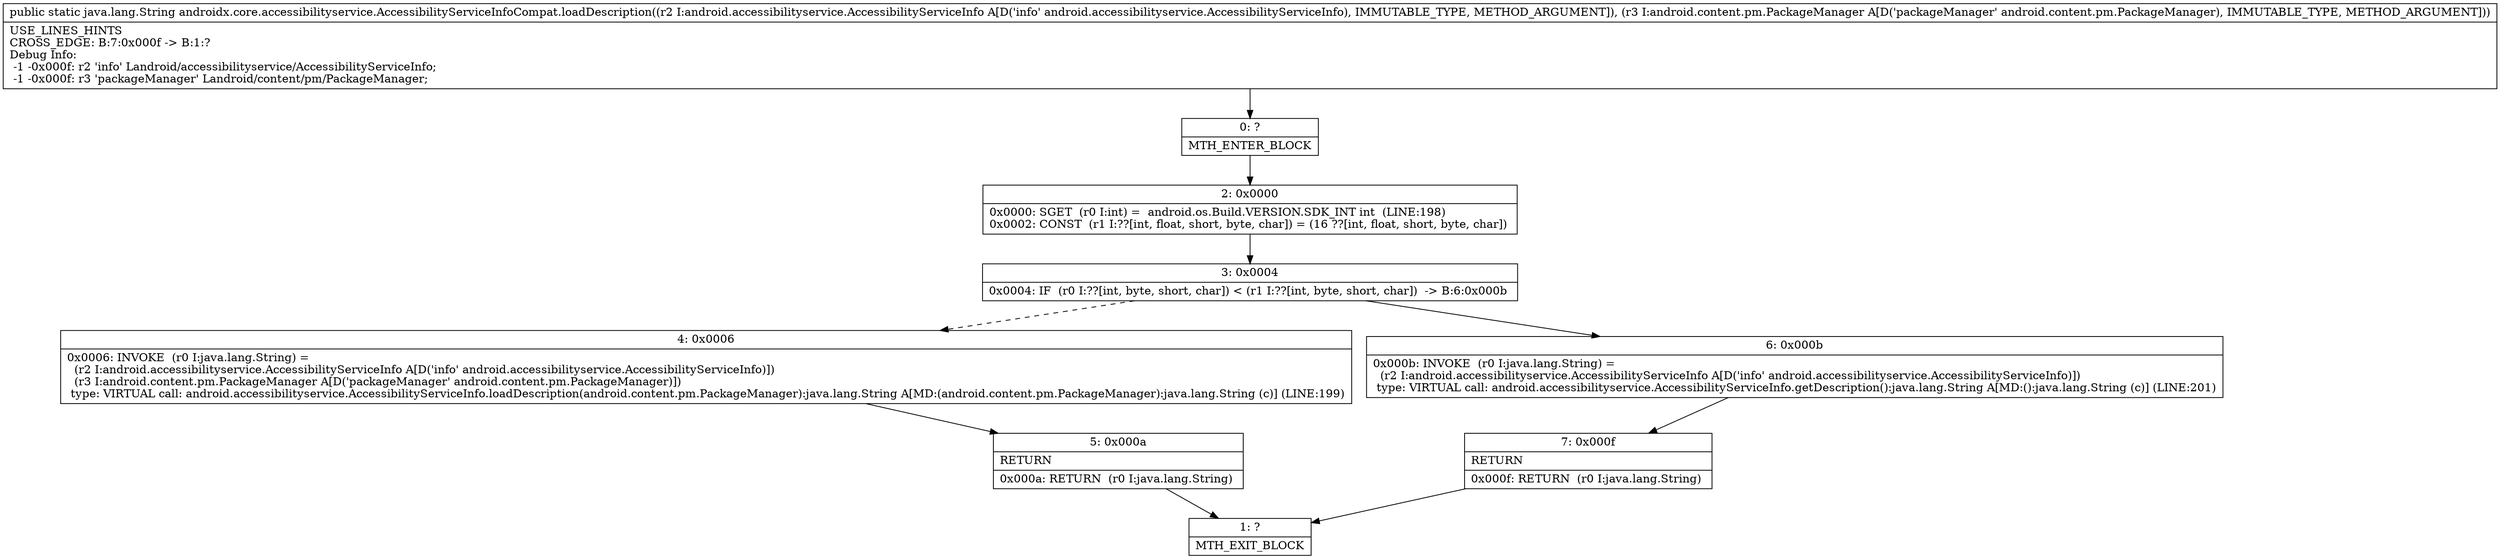 digraph "CFG forandroidx.core.accessibilityservice.AccessibilityServiceInfoCompat.loadDescription(Landroid\/accessibilityservice\/AccessibilityServiceInfo;Landroid\/content\/pm\/PackageManager;)Ljava\/lang\/String;" {
Node_0 [shape=record,label="{0\:\ ?|MTH_ENTER_BLOCK\l}"];
Node_2 [shape=record,label="{2\:\ 0x0000|0x0000: SGET  (r0 I:int) =  android.os.Build.VERSION.SDK_INT int  (LINE:198)\l0x0002: CONST  (r1 I:??[int, float, short, byte, char]) = (16 ??[int, float, short, byte, char]) \l}"];
Node_3 [shape=record,label="{3\:\ 0x0004|0x0004: IF  (r0 I:??[int, byte, short, char]) \< (r1 I:??[int, byte, short, char])  \-\> B:6:0x000b \l}"];
Node_4 [shape=record,label="{4\:\ 0x0006|0x0006: INVOKE  (r0 I:java.lang.String) = \l  (r2 I:android.accessibilityservice.AccessibilityServiceInfo A[D('info' android.accessibilityservice.AccessibilityServiceInfo)])\l  (r3 I:android.content.pm.PackageManager A[D('packageManager' android.content.pm.PackageManager)])\l type: VIRTUAL call: android.accessibilityservice.AccessibilityServiceInfo.loadDescription(android.content.pm.PackageManager):java.lang.String A[MD:(android.content.pm.PackageManager):java.lang.String (c)] (LINE:199)\l}"];
Node_5 [shape=record,label="{5\:\ 0x000a|RETURN\l|0x000a: RETURN  (r0 I:java.lang.String) \l}"];
Node_1 [shape=record,label="{1\:\ ?|MTH_EXIT_BLOCK\l}"];
Node_6 [shape=record,label="{6\:\ 0x000b|0x000b: INVOKE  (r0 I:java.lang.String) = \l  (r2 I:android.accessibilityservice.AccessibilityServiceInfo A[D('info' android.accessibilityservice.AccessibilityServiceInfo)])\l type: VIRTUAL call: android.accessibilityservice.AccessibilityServiceInfo.getDescription():java.lang.String A[MD:():java.lang.String (c)] (LINE:201)\l}"];
Node_7 [shape=record,label="{7\:\ 0x000f|RETURN\l|0x000f: RETURN  (r0 I:java.lang.String) \l}"];
MethodNode[shape=record,label="{public static java.lang.String androidx.core.accessibilityservice.AccessibilityServiceInfoCompat.loadDescription((r2 I:android.accessibilityservice.AccessibilityServiceInfo A[D('info' android.accessibilityservice.AccessibilityServiceInfo), IMMUTABLE_TYPE, METHOD_ARGUMENT]), (r3 I:android.content.pm.PackageManager A[D('packageManager' android.content.pm.PackageManager), IMMUTABLE_TYPE, METHOD_ARGUMENT]))  | USE_LINES_HINTS\lCROSS_EDGE: B:7:0x000f \-\> B:1:?\lDebug Info:\l  \-1 \-0x000f: r2 'info' Landroid\/accessibilityservice\/AccessibilityServiceInfo;\l  \-1 \-0x000f: r3 'packageManager' Landroid\/content\/pm\/PackageManager;\l}"];
MethodNode -> Node_0;Node_0 -> Node_2;
Node_2 -> Node_3;
Node_3 -> Node_4[style=dashed];
Node_3 -> Node_6;
Node_4 -> Node_5;
Node_5 -> Node_1;
Node_6 -> Node_7;
Node_7 -> Node_1;
}

